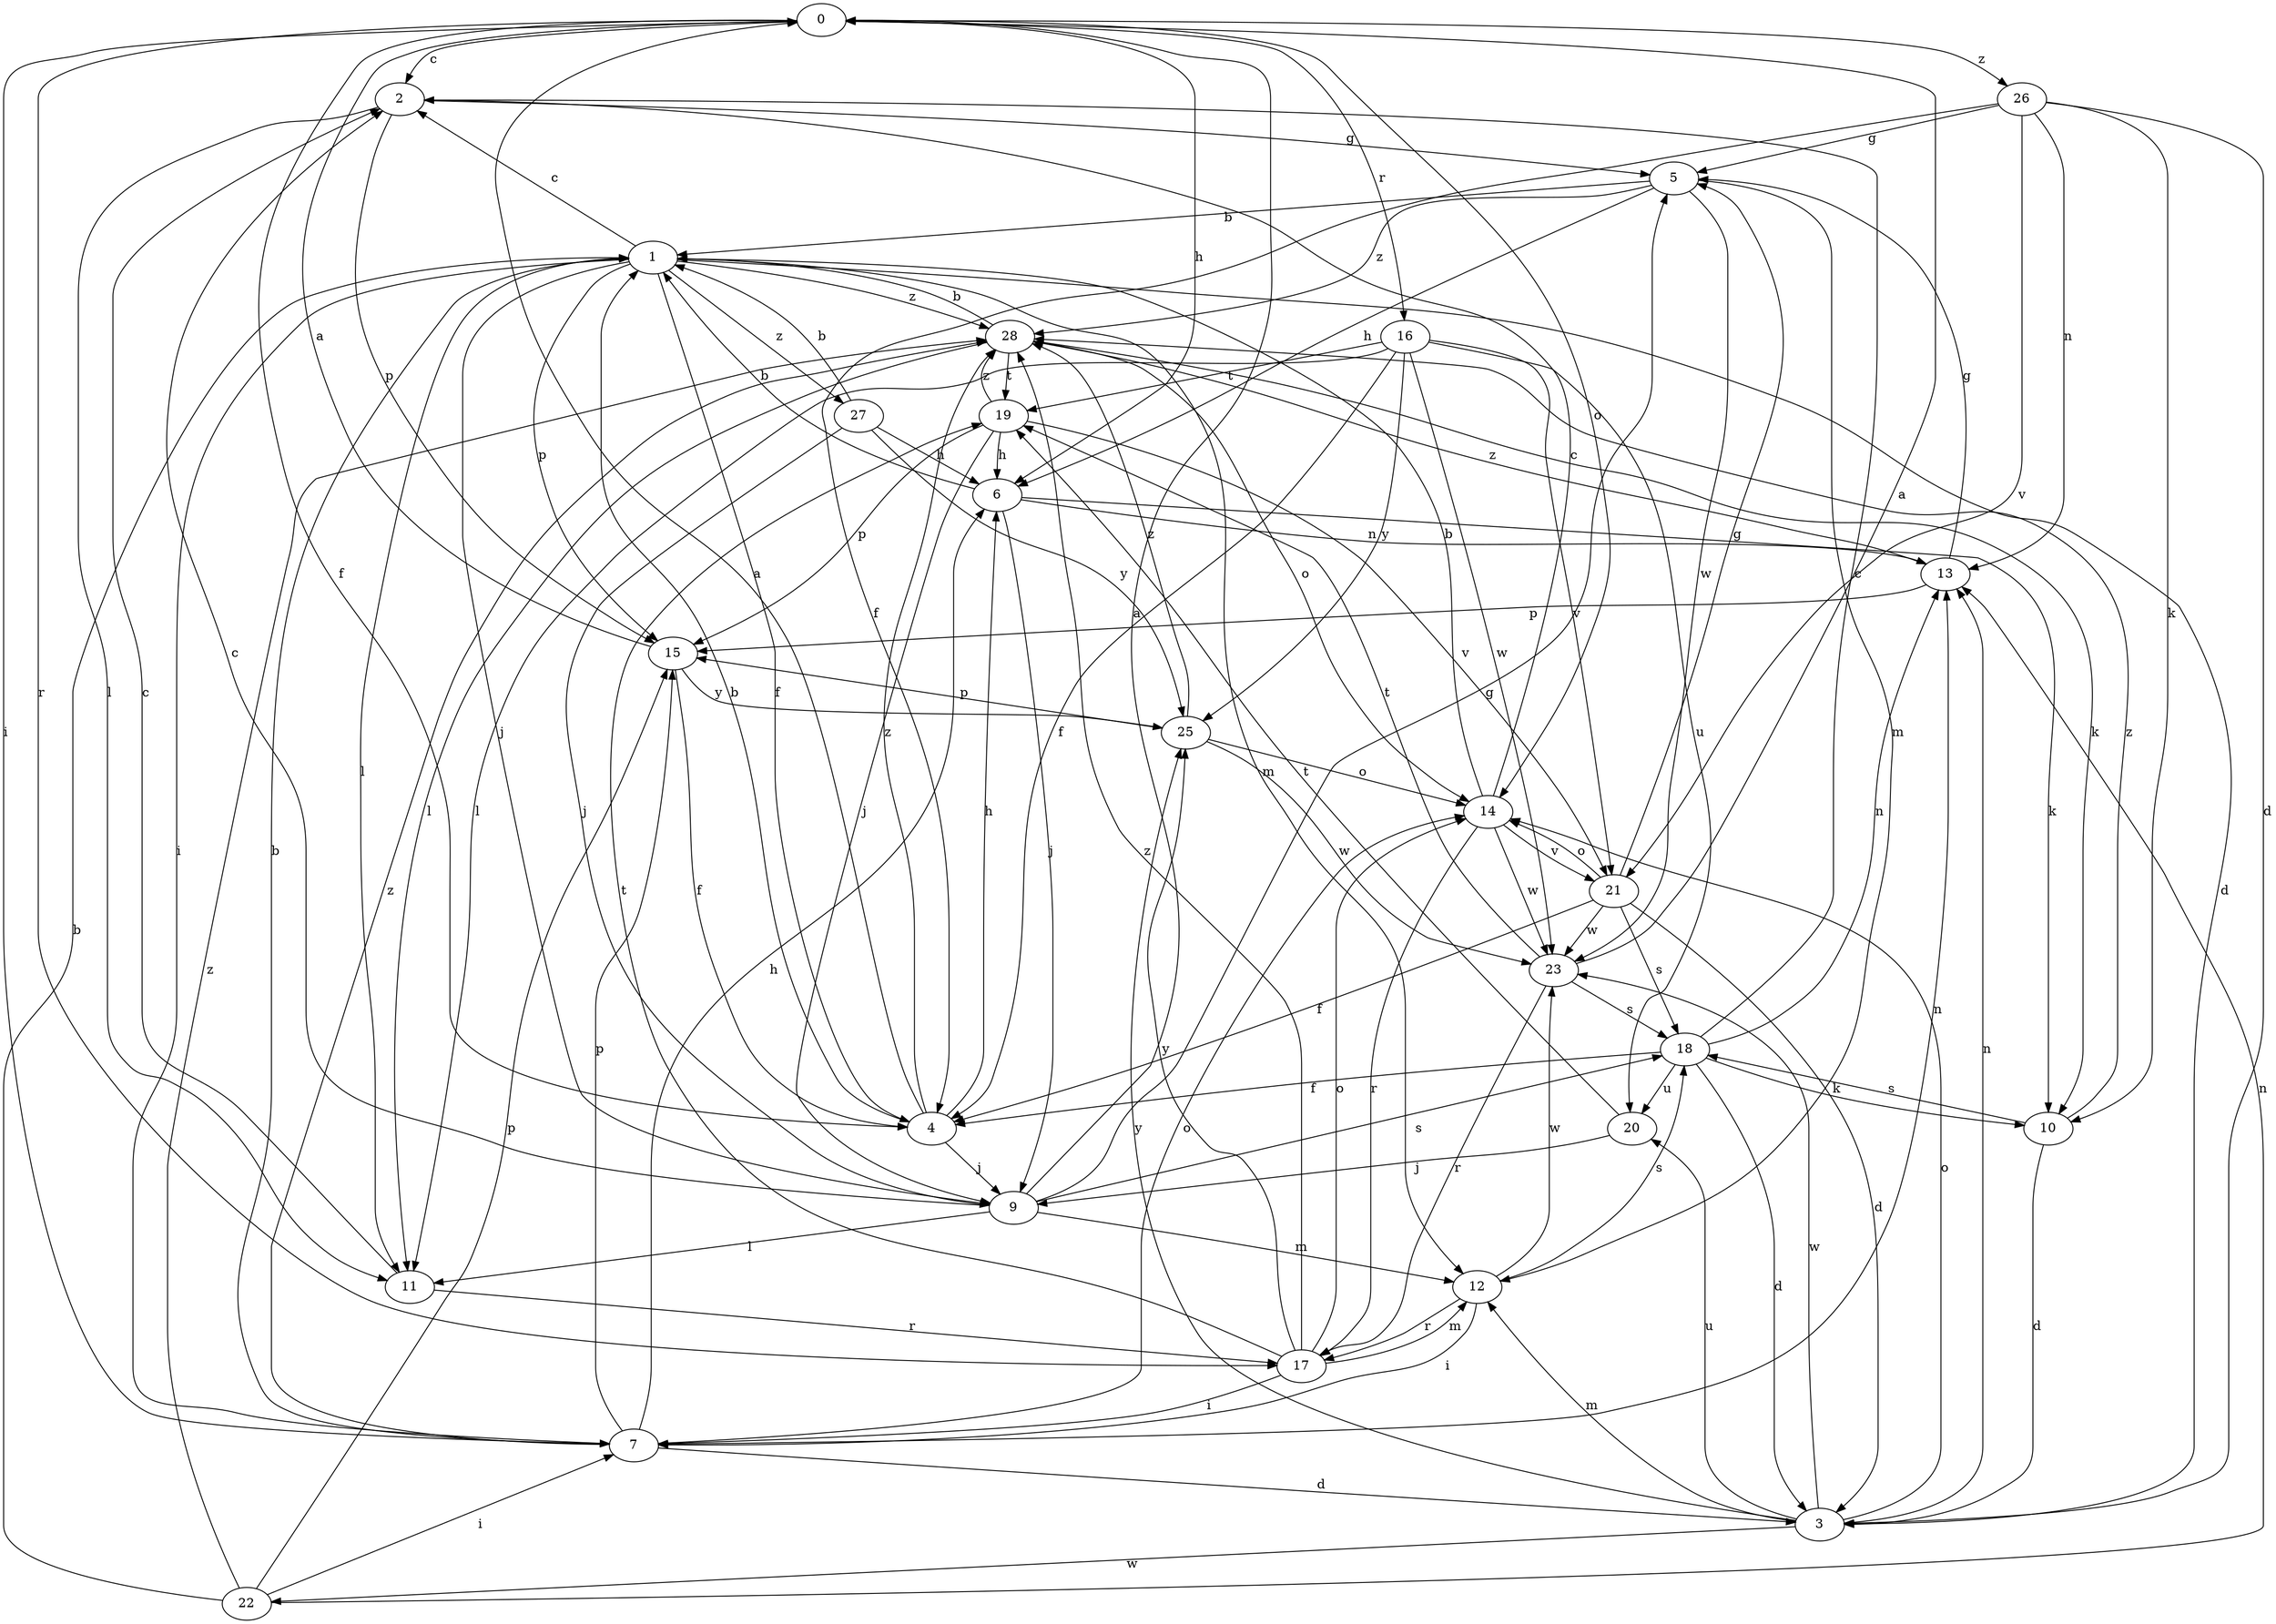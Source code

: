 strict digraph  {
0;
1;
2;
3;
4;
5;
6;
7;
9;
10;
11;
12;
13;
14;
15;
16;
17;
18;
19;
20;
21;
22;
23;
25;
26;
27;
28;
0 -> 2  [label=c];
0 -> 4  [label=f];
0 -> 6  [label=h];
0 -> 7  [label=i];
0 -> 14  [label=o];
0 -> 16  [label=r];
0 -> 17  [label=r];
0 -> 26  [label=z];
1 -> 2  [label=c];
1 -> 3  [label=d];
1 -> 4  [label=f];
1 -> 7  [label=i];
1 -> 9  [label=j];
1 -> 11  [label=l];
1 -> 12  [label=m];
1 -> 15  [label=p];
1 -> 27  [label=z];
1 -> 28  [label=z];
2 -> 5  [label=g];
2 -> 11  [label=l];
2 -> 15  [label=p];
3 -> 12  [label=m];
3 -> 13  [label=n];
3 -> 14  [label=o];
3 -> 20  [label=u];
3 -> 22  [label=w];
3 -> 23  [label=w];
3 -> 25  [label=y];
4 -> 0  [label=a];
4 -> 1  [label=b];
4 -> 6  [label=h];
4 -> 9  [label=j];
4 -> 28  [label=z];
5 -> 1  [label=b];
5 -> 6  [label=h];
5 -> 12  [label=m];
5 -> 23  [label=w];
5 -> 28  [label=z];
6 -> 1  [label=b];
6 -> 9  [label=j];
6 -> 10  [label=k];
6 -> 13  [label=n];
7 -> 1  [label=b];
7 -> 3  [label=d];
7 -> 6  [label=h];
7 -> 13  [label=n];
7 -> 14  [label=o];
7 -> 15  [label=p];
7 -> 28  [label=z];
9 -> 0  [label=a];
9 -> 2  [label=c];
9 -> 5  [label=g];
9 -> 11  [label=l];
9 -> 12  [label=m];
9 -> 18  [label=s];
10 -> 3  [label=d];
10 -> 18  [label=s];
10 -> 28  [label=z];
11 -> 2  [label=c];
11 -> 17  [label=r];
12 -> 7  [label=i];
12 -> 17  [label=r];
12 -> 18  [label=s];
12 -> 23  [label=w];
13 -> 5  [label=g];
13 -> 15  [label=p];
13 -> 28  [label=z];
14 -> 1  [label=b];
14 -> 2  [label=c];
14 -> 17  [label=r];
14 -> 21  [label=v];
14 -> 23  [label=w];
15 -> 0  [label=a];
15 -> 4  [label=f];
15 -> 25  [label=y];
16 -> 4  [label=f];
16 -> 11  [label=l];
16 -> 19  [label=t];
16 -> 20  [label=u];
16 -> 21  [label=v];
16 -> 23  [label=w];
16 -> 25  [label=y];
17 -> 7  [label=i];
17 -> 12  [label=m];
17 -> 14  [label=o];
17 -> 19  [label=t];
17 -> 25  [label=y];
17 -> 28  [label=z];
18 -> 2  [label=c];
18 -> 3  [label=d];
18 -> 4  [label=f];
18 -> 10  [label=k];
18 -> 13  [label=n];
18 -> 20  [label=u];
19 -> 6  [label=h];
19 -> 9  [label=j];
19 -> 15  [label=p];
19 -> 21  [label=v];
19 -> 28  [label=z];
20 -> 9  [label=j];
20 -> 19  [label=t];
21 -> 3  [label=d];
21 -> 4  [label=f];
21 -> 5  [label=g];
21 -> 14  [label=o];
21 -> 18  [label=s];
21 -> 23  [label=w];
22 -> 1  [label=b];
22 -> 7  [label=i];
22 -> 13  [label=n];
22 -> 15  [label=p];
22 -> 28  [label=z];
23 -> 0  [label=a];
23 -> 17  [label=r];
23 -> 18  [label=s];
23 -> 19  [label=t];
25 -> 14  [label=o];
25 -> 15  [label=p];
25 -> 23  [label=w];
25 -> 28  [label=z];
26 -> 3  [label=d];
26 -> 4  [label=f];
26 -> 5  [label=g];
26 -> 10  [label=k];
26 -> 13  [label=n];
26 -> 21  [label=v];
27 -> 1  [label=b];
27 -> 6  [label=h];
27 -> 9  [label=j];
27 -> 25  [label=y];
28 -> 1  [label=b];
28 -> 10  [label=k];
28 -> 11  [label=l];
28 -> 14  [label=o];
28 -> 19  [label=t];
}
